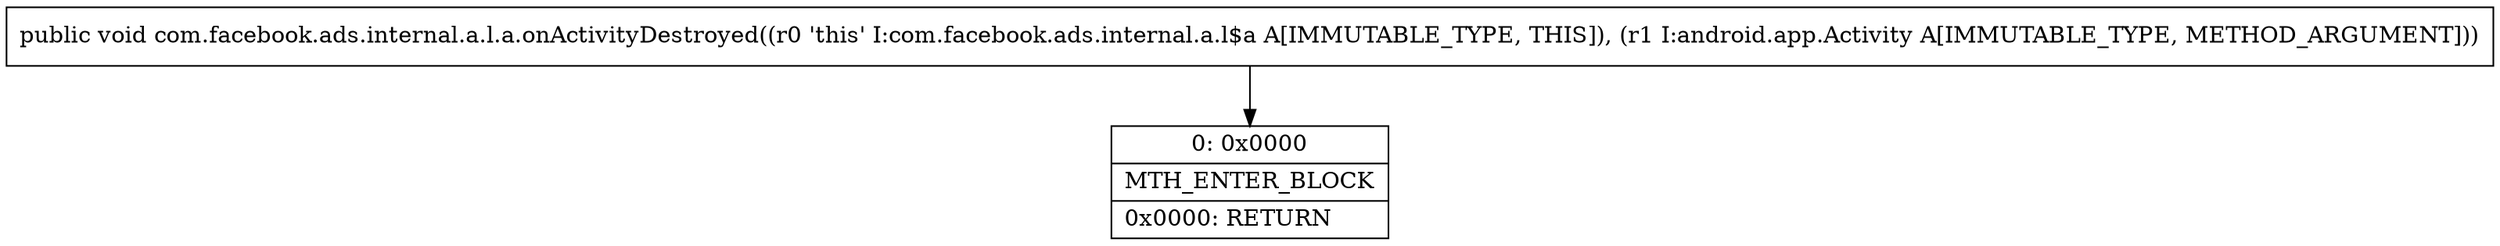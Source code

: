 digraph "CFG forcom.facebook.ads.internal.a.l.a.onActivityDestroyed(Landroid\/app\/Activity;)V" {
Node_0 [shape=record,label="{0\:\ 0x0000|MTH_ENTER_BLOCK\l|0x0000: RETURN   \l}"];
MethodNode[shape=record,label="{public void com.facebook.ads.internal.a.l.a.onActivityDestroyed((r0 'this' I:com.facebook.ads.internal.a.l$a A[IMMUTABLE_TYPE, THIS]), (r1 I:android.app.Activity A[IMMUTABLE_TYPE, METHOD_ARGUMENT])) }"];
MethodNode -> Node_0;
}

